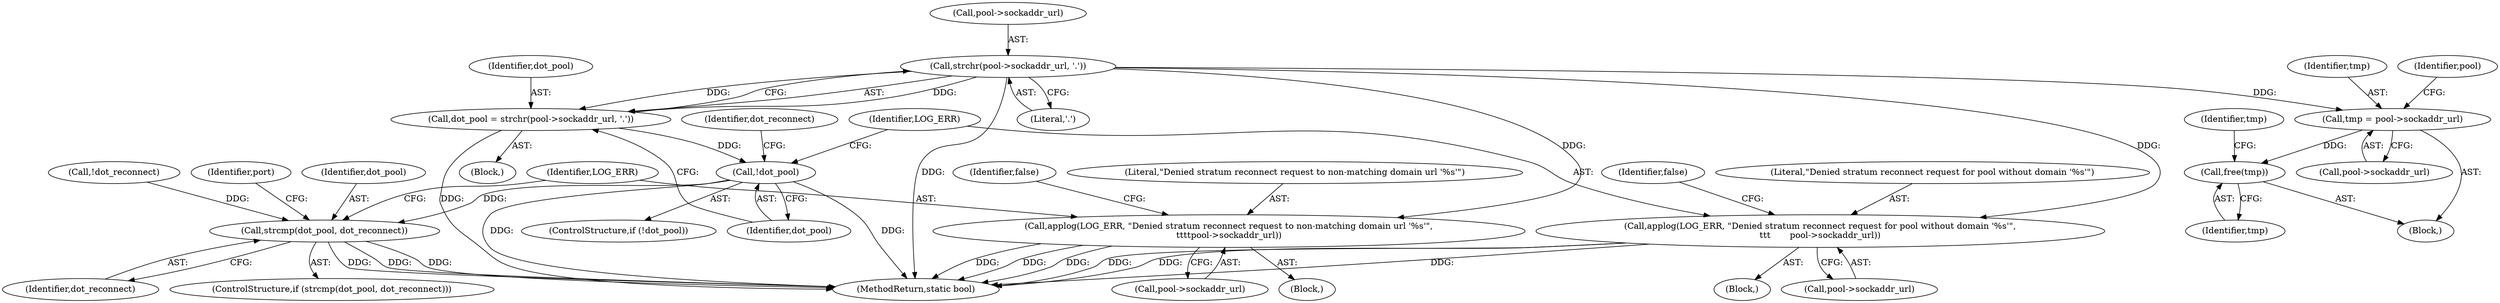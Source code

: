 digraph "0_cgminer_e1c5050734123973b99d181c45e74b2cbb00272e_2@API" {
"1000136" [label="(Call,strchr(pool->sockaddr_url, '.'))"];
"1000134" [label="(Call,dot_pool = strchr(pool->sockaddr_url, '.'))"];
"1000142" [label="(Call,!dot_pool)"];
"1000169" [label="(Call,strcmp(dot_pool, dot_reconnect))"];
"1000145" [label="(Call,applog(LOG_ERR, \"Denied stratum reconnect request for pool without domain '%s'\",\n\t\t\t       pool->sockaddr_url))"];
"1000173" [label="(Call,applog(LOG_ERR, \"Denied stratum reconnect request to non-matching domain url '%s'\",\n\t\t\t\tpool->sockaddr_url))"];
"1000228" [label="(Call,tmp = pool->sockaddr_url)"];
"1000245" [label="(Call,free(tmp))"];
"1000170" [label="(Identifier,dot_pool)"];
"1000159" [label="(Call,!dot_reconnect)"];
"1000275" [label="(MethodReturn,static bool)"];
"1000229" [label="(Identifier,tmp)"];
"1000141" [label="(ControlStructure,if (!dot_pool))"];
"1000137" [label="(Call,pool->sockaddr_url)"];
"1000180" [label="(Identifier,false)"];
"1000182" [label="(Identifier,port)"];
"1000173" [label="(Call,applog(LOG_ERR, \"Denied stratum reconnect request to non-matching domain url '%s'\",\n\t\t\t\tpool->sockaddr_url))"];
"1000245" [label="(Call,free(tmp))"];
"1000176" [label="(Call,pool->sockaddr_url)"];
"1000146" [label="(Identifier,LOG_ERR)"];
"1000136" [label="(Call,strchr(pool->sockaddr_url, '.'))"];
"1000144" [label="(Block,)"];
"1000228" [label="(Call,tmp = pool->sockaddr_url)"];
"1000145" [label="(Call,applog(LOG_ERR, \"Denied stratum reconnect request for pool without domain '%s'\",\n\t\t\t       pool->sockaddr_url))"];
"1000152" [label="(Identifier,false)"];
"1000248" [label="(Identifier,tmp)"];
"1000246" [label="(Identifier,tmp)"];
"1000154" [label="(Identifier,dot_reconnect)"];
"1000174" [label="(Identifier,LOG_ERR)"];
"1000103" [label="(Block,)"];
"1000148" [label="(Call,pool->sockaddr_url)"];
"1000147" [label="(Literal,\"Denied stratum reconnect request for pool without domain '%s'\")"];
"1000142" [label="(Call,!dot_pool)"];
"1000169" [label="(Call,strcmp(dot_pool, dot_reconnect))"];
"1000140" [label="(Literal,'.')"];
"1000134" [label="(Call,dot_pool = strchr(pool->sockaddr_url, '.'))"];
"1000143" [label="(Identifier,dot_pool)"];
"1000135" [label="(Identifier,dot_pool)"];
"1000171" [label="(Identifier,dot_reconnect)"];
"1000230" [label="(Call,pool->sockaddr_url)"];
"1000168" [label="(ControlStructure,if (strcmp(dot_pool, dot_reconnect)))"];
"1000175" [label="(Literal,\"Denied stratum reconnect request to non-matching domain url '%s'\")"];
"1000235" [label="(Identifier,pool)"];
"1000172" [label="(Block,)"];
"1000131" [label="(Block,)"];
"1000136" -> "1000134"  [label="AST: "];
"1000136" -> "1000140"  [label="CFG: "];
"1000137" -> "1000136"  [label="AST: "];
"1000140" -> "1000136"  [label="AST: "];
"1000134" -> "1000136"  [label="CFG: "];
"1000136" -> "1000275"  [label="DDG: "];
"1000136" -> "1000134"  [label="DDG: "];
"1000136" -> "1000134"  [label="DDG: "];
"1000136" -> "1000145"  [label="DDG: "];
"1000136" -> "1000173"  [label="DDG: "];
"1000136" -> "1000228"  [label="DDG: "];
"1000134" -> "1000131"  [label="AST: "];
"1000135" -> "1000134"  [label="AST: "];
"1000143" -> "1000134"  [label="CFG: "];
"1000134" -> "1000275"  [label="DDG: "];
"1000134" -> "1000142"  [label="DDG: "];
"1000142" -> "1000141"  [label="AST: "];
"1000142" -> "1000143"  [label="CFG: "];
"1000143" -> "1000142"  [label="AST: "];
"1000146" -> "1000142"  [label="CFG: "];
"1000154" -> "1000142"  [label="CFG: "];
"1000142" -> "1000275"  [label="DDG: "];
"1000142" -> "1000275"  [label="DDG: "];
"1000142" -> "1000169"  [label="DDG: "];
"1000169" -> "1000168"  [label="AST: "];
"1000169" -> "1000171"  [label="CFG: "];
"1000170" -> "1000169"  [label="AST: "];
"1000171" -> "1000169"  [label="AST: "];
"1000174" -> "1000169"  [label="CFG: "];
"1000182" -> "1000169"  [label="CFG: "];
"1000169" -> "1000275"  [label="DDG: "];
"1000169" -> "1000275"  [label="DDG: "];
"1000169" -> "1000275"  [label="DDG: "];
"1000159" -> "1000169"  [label="DDG: "];
"1000145" -> "1000144"  [label="AST: "];
"1000145" -> "1000148"  [label="CFG: "];
"1000146" -> "1000145"  [label="AST: "];
"1000147" -> "1000145"  [label="AST: "];
"1000148" -> "1000145"  [label="AST: "];
"1000152" -> "1000145"  [label="CFG: "];
"1000145" -> "1000275"  [label="DDG: "];
"1000145" -> "1000275"  [label="DDG: "];
"1000145" -> "1000275"  [label="DDG: "];
"1000173" -> "1000172"  [label="AST: "];
"1000173" -> "1000176"  [label="CFG: "];
"1000174" -> "1000173"  [label="AST: "];
"1000175" -> "1000173"  [label="AST: "];
"1000176" -> "1000173"  [label="AST: "];
"1000180" -> "1000173"  [label="CFG: "];
"1000173" -> "1000275"  [label="DDG: "];
"1000173" -> "1000275"  [label="DDG: "];
"1000173" -> "1000275"  [label="DDG: "];
"1000228" -> "1000103"  [label="AST: "];
"1000228" -> "1000230"  [label="CFG: "];
"1000229" -> "1000228"  [label="AST: "];
"1000230" -> "1000228"  [label="AST: "];
"1000235" -> "1000228"  [label="CFG: "];
"1000228" -> "1000245"  [label="DDG: "];
"1000245" -> "1000103"  [label="AST: "];
"1000245" -> "1000246"  [label="CFG: "];
"1000246" -> "1000245"  [label="AST: "];
"1000248" -> "1000245"  [label="CFG: "];
}
